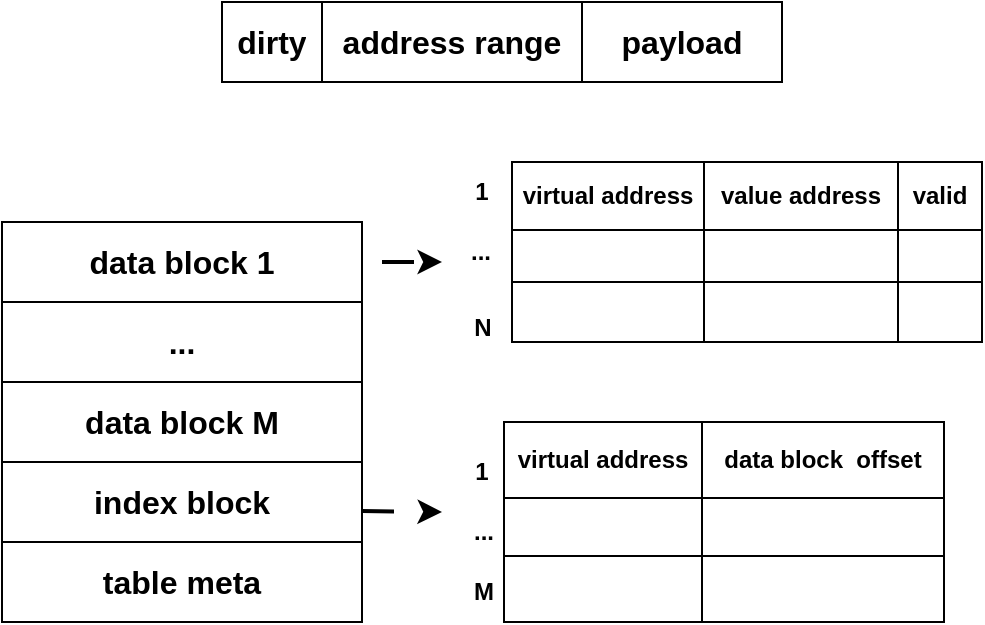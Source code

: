 <mxfile version="22.0.6" type="github">
  <diagram name="第 1 页" id="RnmGW48elav9HPYrjXdp">
    <mxGraphModel dx="1221" dy="743" grid="1" gridSize="10" guides="1" tooltips="1" connect="1" arrows="0" fold="1" page="1" pageScale="1" pageWidth="827" pageHeight="1169" math="0" shadow="0">
      <root>
        <mxCell id="0" />
        <mxCell id="1" parent="0" />
        <mxCell id="i-CGkapFzdkMviYiB0aP-14" value="" style="childLayout=tableLayout;recursiveResize=0;shadow=0;fillColor=none;" parent="1" vertex="1">
          <mxGeometry x="435" y="190" width="235" height="90" as="geometry" />
        </mxCell>
        <mxCell id="i-CGkapFzdkMviYiB0aP-15" value="" style="shape=tableRow;horizontal=0;startSize=0;swimlaneHead=0;swimlaneBody=0;top=0;left=0;bottom=0;right=0;dropTarget=0;collapsible=0;recursiveResize=0;expand=0;fontStyle=0;fillColor=none;strokeColor=inherit;" parent="i-CGkapFzdkMviYiB0aP-14" vertex="1">
          <mxGeometry width="235" height="34" as="geometry" />
        </mxCell>
        <mxCell id="i-CGkapFzdkMviYiB0aP-16" value="&lt;b&gt;virtual address&lt;/b&gt;" style="connectable=0;recursiveResize=0;strokeColor=inherit;fillColor=none;align=center;whiteSpace=wrap;html=1;" parent="i-CGkapFzdkMviYiB0aP-15" vertex="1">
          <mxGeometry width="96" height="34" as="geometry">
            <mxRectangle width="96" height="34" as="alternateBounds" />
          </mxGeometry>
        </mxCell>
        <mxCell id="i-CGkapFzdkMviYiB0aP-17" value="&lt;b&gt;value address&lt;/b&gt;" style="connectable=0;recursiveResize=0;strokeColor=inherit;fillColor=none;align=center;whiteSpace=wrap;html=1;" parent="i-CGkapFzdkMviYiB0aP-15" vertex="1">
          <mxGeometry x="96" width="97" height="34" as="geometry">
            <mxRectangle width="97" height="34" as="alternateBounds" />
          </mxGeometry>
        </mxCell>
        <mxCell id="i-CGkapFzdkMviYiB0aP-18" value="&lt;b&gt;valid&lt;/b&gt;" style="connectable=0;recursiveResize=0;strokeColor=inherit;fillColor=none;align=center;whiteSpace=wrap;html=1;" parent="i-CGkapFzdkMviYiB0aP-15" vertex="1">
          <mxGeometry x="193" width="42" height="34" as="geometry">
            <mxRectangle width="42" height="34" as="alternateBounds" />
          </mxGeometry>
        </mxCell>
        <mxCell id="i-CGkapFzdkMviYiB0aP-19" style="shape=tableRow;horizontal=0;startSize=0;swimlaneHead=0;swimlaneBody=0;top=0;left=0;bottom=0;right=0;dropTarget=0;collapsible=0;recursiveResize=0;expand=0;fontStyle=0;fillColor=none;strokeColor=inherit;" parent="i-CGkapFzdkMviYiB0aP-14" vertex="1">
          <mxGeometry y="34" width="235" height="26" as="geometry" />
        </mxCell>
        <mxCell id="i-CGkapFzdkMviYiB0aP-20" value="" style="connectable=0;recursiveResize=0;strokeColor=inherit;fillColor=none;align=center;whiteSpace=wrap;html=1;" parent="i-CGkapFzdkMviYiB0aP-19" vertex="1">
          <mxGeometry width="96" height="26" as="geometry">
            <mxRectangle width="96" height="26" as="alternateBounds" />
          </mxGeometry>
        </mxCell>
        <mxCell id="i-CGkapFzdkMviYiB0aP-21" value="" style="connectable=0;recursiveResize=0;strokeColor=inherit;fillColor=none;align=center;whiteSpace=wrap;html=1;" parent="i-CGkapFzdkMviYiB0aP-19" vertex="1">
          <mxGeometry x="96" width="97" height="26" as="geometry">
            <mxRectangle width="97" height="26" as="alternateBounds" />
          </mxGeometry>
        </mxCell>
        <mxCell id="i-CGkapFzdkMviYiB0aP-22" value="" style="connectable=0;recursiveResize=0;strokeColor=inherit;fillColor=none;align=center;whiteSpace=wrap;html=1;" parent="i-CGkapFzdkMviYiB0aP-19" vertex="1">
          <mxGeometry x="193" width="42" height="26" as="geometry">
            <mxRectangle width="42" height="26" as="alternateBounds" />
          </mxGeometry>
        </mxCell>
        <mxCell id="i-CGkapFzdkMviYiB0aP-23" style="shape=tableRow;horizontal=0;startSize=0;swimlaneHead=0;swimlaneBody=0;top=0;left=0;bottom=0;right=0;dropTarget=0;collapsible=0;recursiveResize=0;expand=0;fontStyle=0;fillColor=none;strokeColor=inherit;" parent="i-CGkapFzdkMviYiB0aP-14" vertex="1">
          <mxGeometry y="60" width="235" height="30" as="geometry" />
        </mxCell>
        <mxCell id="i-CGkapFzdkMviYiB0aP-24" value="" style="connectable=0;recursiveResize=0;strokeColor=inherit;fillColor=none;align=center;whiteSpace=wrap;html=1;" parent="i-CGkapFzdkMviYiB0aP-23" vertex="1">
          <mxGeometry width="96" height="30" as="geometry">
            <mxRectangle width="96" height="30" as="alternateBounds" />
          </mxGeometry>
        </mxCell>
        <mxCell id="i-CGkapFzdkMviYiB0aP-25" value="" style="connectable=0;recursiveResize=0;strokeColor=inherit;fillColor=none;align=center;whiteSpace=wrap;html=1;" parent="i-CGkapFzdkMviYiB0aP-23" vertex="1">
          <mxGeometry x="96" width="97" height="30" as="geometry">
            <mxRectangle width="97" height="30" as="alternateBounds" />
          </mxGeometry>
        </mxCell>
        <mxCell id="i-CGkapFzdkMviYiB0aP-26" value="" style="connectable=0;recursiveResize=0;strokeColor=inherit;fillColor=none;align=center;whiteSpace=wrap;html=1;" parent="i-CGkapFzdkMviYiB0aP-23" vertex="1">
          <mxGeometry x="193" width="42" height="30" as="geometry">
            <mxRectangle width="42" height="30" as="alternateBounds" />
          </mxGeometry>
        </mxCell>
        <mxCell id="i-CGkapFzdkMviYiB0aP-28" value="&lt;b&gt;1&lt;/b&gt;" style="text;html=1;strokeColor=none;fillColor=none;align=center;verticalAlign=middle;whiteSpace=wrap;rounded=0;" parent="1" vertex="1">
          <mxGeometry x="390" y="190" width="60" height="30" as="geometry" />
        </mxCell>
        <mxCell id="i-CGkapFzdkMviYiB0aP-29" value="&lt;b&gt;...&lt;/b&gt;" style="text;html=1;align=center;verticalAlign=middle;resizable=0;points=[];autosize=1;strokeColor=none;fillColor=none;" parent="1" vertex="1">
          <mxGeometry x="404" y="220" width="30" height="30" as="geometry" />
        </mxCell>
        <mxCell id="i-CGkapFzdkMviYiB0aP-30" value="&lt;b&gt;N&lt;/b&gt;" style="text;html=1;align=center;verticalAlign=middle;resizable=0;points=[];autosize=1;strokeColor=none;fillColor=none;" parent="1" vertex="1">
          <mxGeometry x="405" y="258" width="30" height="30" as="geometry" />
        </mxCell>
        <mxCell id="i-CGkapFzdkMviYiB0aP-31" value="" style="endArrow=classic;html=1;rounded=0;dashed=1;dashPattern=8 8;strokeWidth=2;" parent="1" edge="1">
          <mxGeometry width="50" height="50" relative="1" as="geometry">
            <mxPoint x="370" y="240" as="sourcePoint" />
            <mxPoint x="400" y="240" as="targetPoint" />
            <Array as="points">
              <mxPoint x="400" y="240" />
            </Array>
          </mxGeometry>
        </mxCell>
        <mxCell id="i-CGkapFzdkMviYiB0aP-32" value="" style="shape=table;startSize=0;container=1;collapsible=0;childLayout=tableLayout;fontSize=16;" parent="1" vertex="1">
          <mxGeometry x="180" y="220" width="180" height="200" as="geometry" />
        </mxCell>
        <mxCell id="i-CGkapFzdkMviYiB0aP-33" value="" style="shape=tableRow;horizontal=0;startSize=0;swimlaneHead=0;swimlaneBody=0;strokeColor=inherit;top=0;left=0;bottom=0;right=0;collapsible=0;dropTarget=0;fillColor=none;points=[[0,0.5],[1,0.5]];portConstraint=eastwest;fontSize=16;" parent="i-CGkapFzdkMviYiB0aP-32" vertex="1">
          <mxGeometry width="180" height="40" as="geometry" />
        </mxCell>
        <mxCell id="i-CGkapFzdkMviYiB0aP-34" value="&lt;b&gt;data block 1&lt;/b&gt;" style="shape=partialRectangle;html=1;whiteSpace=wrap;connectable=0;strokeColor=inherit;overflow=hidden;fillColor=none;top=0;left=0;bottom=0;right=0;pointerEvents=1;fontSize=16;" parent="i-CGkapFzdkMviYiB0aP-33" vertex="1">
          <mxGeometry width="180" height="40" as="geometry">
            <mxRectangle width="180" height="40" as="alternateBounds" />
          </mxGeometry>
        </mxCell>
        <mxCell id="i-CGkapFzdkMviYiB0aP-37" value="" style="shape=tableRow;horizontal=0;startSize=0;swimlaneHead=0;swimlaneBody=0;strokeColor=inherit;top=0;left=0;bottom=0;right=0;collapsible=0;dropTarget=0;fillColor=none;points=[[0,0.5],[1,0.5]];portConstraint=eastwest;fontSize=16;" parent="i-CGkapFzdkMviYiB0aP-32" vertex="1">
          <mxGeometry y="40" width="180" height="40" as="geometry" />
        </mxCell>
        <mxCell id="i-CGkapFzdkMviYiB0aP-38" value="&lt;b&gt;...&lt;/b&gt;" style="shape=partialRectangle;html=1;whiteSpace=wrap;connectable=0;strokeColor=inherit;overflow=hidden;fillColor=none;top=0;left=0;bottom=0;right=0;pointerEvents=1;fontSize=16;" parent="i-CGkapFzdkMviYiB0aP-37" vertex="1">
          <mxGeometry width="180" height="40" as="geometry">
            <mxRectangle width="180" height="40" as="alternateBounds" />
          </mxGeometry>
        </mxCell>
        <mxCell id="i-CGkapFzdkMviYiB0aP-41" value="" style="shape=tableRow;horizontal=0;startSize=0;swimlaneHead=0;swimlaneBody=0;strokeColor=inherit;top=0;left=0;bottom=0;right=0;collapsible=0;dropTarget=0;fillColor=none;points=[[0,0.5],[1,0.5]];portConstraint=eastwest;fontSize=16;" parent="i-CGkapFzdkMviYiB0aP-32" vertex="1">
          <mxGeometry y="80" width="180" height="40" as="geometry" />
        </mxCell>
        <mxCell id="i-CGkapFzdkMviYiB0aP-42" value="&lt;b&gt;data block M&lt;/b&gt;" style="shape=partialRectangle;html=1;whiteSpace=wrap;connectable=0;strokeColor=inherit;overflow=hidden;fillColor=none;top=0;left=0;bottom=0;right=0;pointerEvents=1;fontSize=16;" parent="i-CGkapFzdkMviYiB0aP-41" vertex="1">
          <mxGeometry width="180" height="40" as="geometry">
            <mxRectangle width="180" height="40" as="alternateBounds" />
          </mxGeometry>
        </mxCell>
        <mxCell id="i-CGkapFzdkMviYiB0aP-45" style="shape=tableRow;horizontal=0;startSize=0;swimlaneHead=0;swimlaneBody=0;strokeColor=inherit;top=0;left=0;bottom=0;right=0;collapsible=0;dropTarget=0;fillColor=none;points=[[0,0.5],[1,0.5]];portConstraint=eastwest;fontSize=16;" parent="i-CGkapFzdkMviYiB0aP-32" vertex="1">
          <mxGeometry y="120" width="180" height="40" as="geometry" />
        </mxCell>
        <mxCell id="i-CGkapFzdkMviYiB0aP-46" value="&lt;b&gt;index block&lt;/b&gt;" style="shape=partialRectangle;html=1;whiteSpace=wrap;connectable=0;strokeColor=inherit;overflow=hidden;fillColor=none;top=0;left=0;bottom=0;right=0;pointerEvents=1;fontSize=16;" parent="i-CGkapFzdkMviYiB0aP-45" vertex="1">
          <mxGeometry width="180" height="40" as="geometry">
            <mxRectangle width="180" height="40" as="alternateBounds" />
          </mxGeometry>
        </mxCell>
        <mxCell id="i-CGkapFzdkMviYiB0aP-67" style="shape=tableRow;horizontal=0;startSize=0;swimlaneHead=0;swimlaneBody=0;strokeColor=inherit;top=0;left=0;bottom=0;right=0;collapsible=0;dropTarget=0;fillColor=none;points=[[0,0.5],[1,0.5]];portConstraint=eastwest;fontSize=16;" parent="i-CGkapFzdkMviYiB0aP-32" vertex="1">
          <mxGeometry y="160" width="180" height="40" as="geometry" />
        </mxCell>
        <mxCell id="i-CGkapFzdkMviYiB0aP-68" value="&lt;b&gt;table meta&lt;/b&gt;" style="shape=partialRectangle;html=1;whiteSpace=wrap;connectable=0;strokeColor=inherit;overflow=hidden;fillColor=none;top=0;left=0;bottom=0;right=0;pointerEvents=1;fontSize=16;" parent="i-CGkapFzdkMviYiB0aP-67" vertex="1">
          <mxGeometry width="180" height="40" as="geometry">
            <mxRectangle width="180" height="40" as="alternateBounds" />
          </mxGeometry>
        </mxCell>
        <mxCell id="i-CGkapFzdkMviYiB0aP-47" value="" style="childLayout=tableLayout;recursiveResize=0;shadow=0;fillColor=none;" parent="1" vertex="1">
          <mxGeometry x="431" y="320" width="220" height="100" as="geometry" />
        </mxCell>
        <mxCell id="i-CGkapFzdkMviYiB0aP-48" value="" style="shape=tableRow;horizontal=0;startSize=0;swimlaneHead=0;swimlaneBody=0;top=0;left=0;bottom=0;right=0;dropTarget=0;collapsible=0;recursiveResize=0;expand=0;fontStyle=0;fillColor=none;strokeColor=inherit;" parent="i-CGkapFzdkMviYiB0aP-47" vertex="1">
          <mxGeometry width="220" height="38" as="geometry" />
        </mxCell>
        <mxCell id="i-CGkapFzdkMviYiB0aP-49" value="&lt;b&gt;virtual address&lt;/b&gt;" style="connectable=0;recursiveResize=0;strokeColor=inherit;fillColor=none;align=center;whiteSpace=wrap;html=1;" parent="i-CGkapFzdkMviYiB0aP-48" vertex="1">
          <mxGeometry width="99" height="38" as="geometry">
            <mxRectangle width="99" height="38" as="alternateBounds" />
          </mxGeometry>
        </mxCell>
        <mxCell id="i-CGkapFzdkMviYiB0aP-50" value="&lt;b&gt;data block&amp;nbsp; offset&lt;/b&gt;" style="connectable=0;recursiveResize=0;strokeColor=inherit;fillColor=none;align=center;whiteSpace=wrap;html=1;" parent="i-CGkapFzdkMviYiB0aP-48" vertex="1">
          <mxGeometry x="99" width="121" height="38" as="geometry">
            <mxRectangle width="121" height="38" as="alternateBounds" />
          </mxGeometry>
        </mxCell>
        <mxCell id="i-CGkapFzdkMviYiB0aP-52" style="shape=tableRow;horizontal=0;startSize=0;swimlaneHead=0;swimlaneBody=0;top=0;left=0;bottom=0;right=0;dropTarget=0;collapsible=0;recursiveResize=0;expand=0;fontStyle=0;fillColor=none;strokeColor=inherit;" parent="i-CGkapFzdkMviYiB0aP-47" vertex="1">
          <mxGeometry y="38" width="220" height="29" as="geometry" />
        </mxCell>
        <mxCell id="i-CGkapFzdkMviYiB0aP-53" value="" style="connectable=0;recursiveResize=0;strokeColor=inherit;fillColor=none;align=center;whiteSpace=wrap;html=1;" parent="i-CGkapFzdkMviYiB0aP-52" vertex="1">
          <mxGeometry width="99" height="29" as="geometry">
            <mxRectangle width="99" height="29" as="alternateBounds" />
          </mxGeometry>
        </mxCell>
        <mxCell id="i-CGkapFzdkMviYiB0aP-54" value="" style="connectable=0;recursiveResize=0;strokeColor=inherit;fillColor=none;align=center;whiteSpace=wrap;html=1;" parent="i-CGkapFzdkMviYiB0aP-52" vertex="1">
          <mxGeometry x="99" width="121" height="29" as="geometry">
            <mxRectangle width="121" height="29" as="alternateBounds" />
          </mxGeometry>
        </mxCell>
        <mxCell id="i-CGkapFzdkMviYiB0aP-56" style="shape=tableRow;horizontal=0;startSize=0;swimlaneHead=0;swimlaneBody=0;top=0;left=0;bottom=0;right=0;dropTarget=0;collapsible=0;recursiveResize=0;expand=0;fontStyle=0;fillColor=none;strokeColor=inherit;" parent="i-CGkapFzdkMviYiB0aP-47" vertex="1">
          <mxGeometry y="67" width="220" height="33" as="geometry" />
        </mxCell>
        <mxCell id="i-CGkapFzdkMviYiB0aP-57" value="" style="connectable=0;recursiveResize=0;strokeColor=inherit;fillColor=none;align=center;whiteSpace=wrap;html=1;" parent="i-CGkapFzdkMviYiB0aP-56" vertex="1">
          <mxGeometry width="99" height="33" as="geometry">
            <mxRectangle width="99" height="33" as="alternateBounds" />
          </mxGeometry>
        </mxCell>
        <mxCell id="i-CGkapFzdkMviYiB0aP-58" value="" style="connectable=0;recursiveResize=0;strokeColor=inherit;fillColor=none;align=center;whiteSpace=wrap;html=1;" parent="i-CGkapFzdkMviYiB0aP-56" vertex="1">
          <mxGeometry x="99" width="121" height="33" as="geometry">
            <mxRectangle width="121" height="33" as="alternateBounds" />
          </mxGeometry>
        </mxCell>
        <mxCell id="i-CGkapFzdkMviYiB0aP-60" value="&lt;b&gt;1&lt;/b&gt;" style="text;html=1;strokeColor=none;fillColor=none;align=center;verticalAlign=middle;whiteSpace=wrap;rounded=0;" parent="1" vertex="1">
          <mxGeometry x="390" y="330" width="60" height="30" as="geometry" />
        </mxCell>
        <mxCell id="i-CGkapFzdkMviYiB0aP-62" value="&lt;b&gt;...&lt;/b&gt;" style="text;html=1;strokeColor=none;fillColor=none;align=center;verticalAlign=middle;whiteSpace=wrap;rounded=0;" parent="1" vertex="1">
          <mxGeometry x="391" y="360" width="60" height="30" as="geometry" />
        </mxCell>
        <mxCell id="i-CGkapFzdkMviYiB0aP-63" value="&lt;b&gt;M&lt;/b&gt;" style="text;html=1;strokeColor=none;fillColor=none;align=center;verticalAlign=middle;whiteSpace=wrap;rounded=0;" parent="1" vertex="1">
          <mxGeometry x="391" y="390" width="60" height="30" as="geometry" />
        </mxCell>
        <mxCell id="i-CGkapFzdkMviYiB0aP-66" value="" style="endArrow=classic;html=1;rounded=0;dashed=1;dashPattern=8 8;strokeWidth=2;" parent="1" edge="1">
          <mxGeometry width="50" height="50" relative="1" as="geometry">
            <mxPoint x="360" y="364.5" as="sourcePoint" />
            <mxPoint x="400" y="365" as="targetPoint" />
          </mxGeometry>
        </mxCell>
        <mxCell id="cVA7VHtZrJY00FMu9UYZ-4" value="" style="shape=table;startSize=0;container=1;collapsible=0;childLayout=tableLayout;fontSize=16;" vertex="1" parent="1">
          <mxGeometry x="290" y="110" width="280" height="40" as="geometry" />
        </mxCell>
        <mxCell id="cVA7VHtZrJY00FMu9UYZ-9" value="" style="shape=tableRow;horizontal=0;startSize=0;swimlaneHead=0;swimlaneBody=0;strokeColor=inherit;top=0;left=0;bottom=0;right=0;collapsible=0;dropTarget=0;fillColor=none;points=[[0,0.5],[1,0.5]];portConstraint=eastwest;fontSize=16;" vertex="1" parent="cVA7VHtZrJY00FMu9UYZ-4">
          <mxGeometry width="280" height="40" as="geometry" />
        </mxCell>
        <mxCell id="cVA7VHtZrJY00FMu9UYZ-10" value="&lt;b&gt;dirty&lt;/b&gt;" style="shape=partialRectangle;html=1;whiteSpace=wrap;connectable=0;strokeColor=inherit;overflow=hidden;fillColor=none;top=0;left=0;bottom=0;right=0;pointerEvents=1;fontSize=16;" vertex="1" parent="cVA7VHtZrJY00FMu9UYZ-9">
          <mxGeometry width="50" height="40" as="geometry">
            <mxRectangle width="50" height="40" as="alternateBounds" />
          </mxGeometry>
        </mxCell>
        <mxCell id="cVA7VHtZrJY00FMu9UYZ-11" value="&lt;b&gt;address range&lt;/b&gt;" style="shape=partialRectangle;html=1;whiteSpace=wrap;connectable=0;strokeColor=inherit;overflow=hidden;fillColor=none;top=0;left=0;bottom=0;right=0;pointerEvents=1;fontSize=16;" vertex="1" parent="cVA7VHtZrJY00FMu9UYZ-9">
          <mxGeometry x="50" width="130" height="40" as="geometry">
            <mxRectangle width="130" height="40" as="alternateBounds" />
          </mxGeometry>
        </mxCell>
        <mxCell id="cVA7VHtZrJY00FMu9UYZ-12" value="&lt;b&gt;payload&lt;/b&gt;" style="shape=partialRectangle;html=1;whiteSpace=wrap;connectable=0;strokeColor=inherit;overflow=hidden;fillColor=none;top=0;left=0;bottom=0;right=0;pointerEvents=1;fontSize=16;" vertex="1" parent="cVA7VHtZrJY00FMu9UYZ-9">
          <mxGeometry x="180" width="100" height="40" as="geometry">
            <mxRectangle width="100" height="40" as="alternateBounds" />
          </mxGeometry>
        </mxCell>
      </root>
    </mxGraphModel>
  </diagram>
</mxfile>
